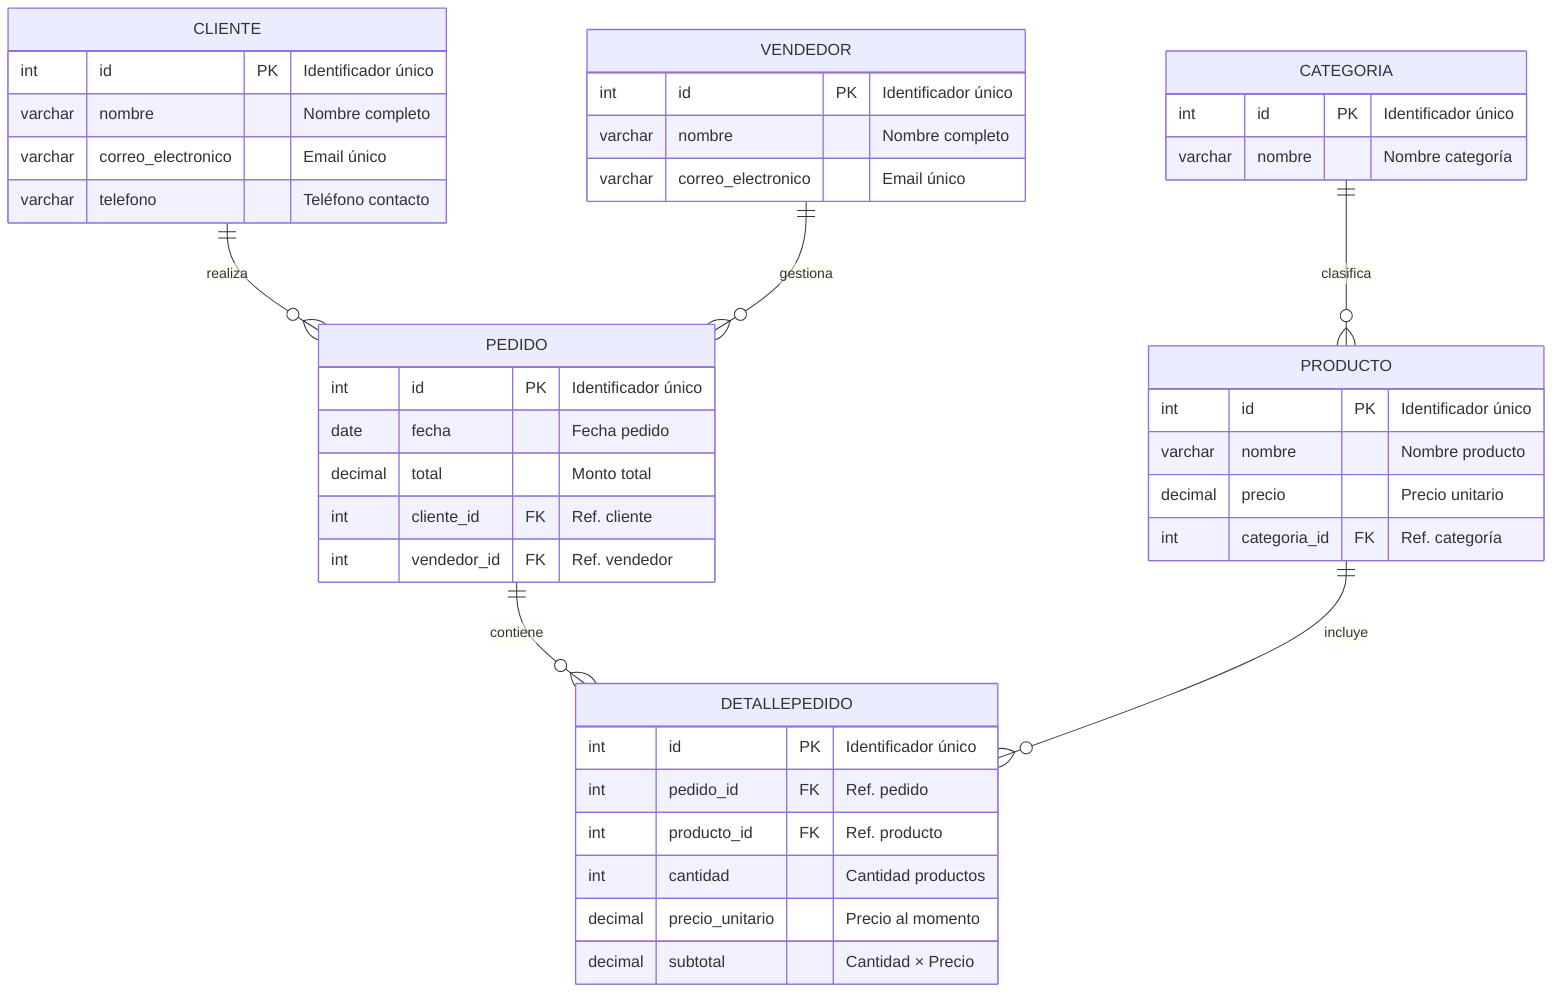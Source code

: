 erDiagram
    CLIENTE {
        int id PK "Identificador único"
        varchar nombre "Nombre completo"
        varchar correo_electronico "Email único"
        varchar telefono "Teléfono contacto"
    }
    
    CATEGORIA {
        int id PK "Identificador único"
        varchar nombre "Nombre categoría"
    }
    
    PRODUCTO {
        int id PK "Identificador único"
        varchar nombre "Nombre producto"
        decimal precio "Precio unitario"
        int categoria_id FK "Ref. categoría"
    }
    
    VENDEDOR {
        int id PK "Identificador único"
        varchar nombre "Nombre completo"
        varchar correo_electronico "Email único"
    }
    
    PEDIDO {
        int id PK "Identificador único"
        date fecha "Fecha pedido"
        decimal total "Monto total"
        int cliente_id FK "Ref. cliente"
        int vendedor_id FK "Ref. vendedor"
    }
    
    DETALLEPEDIDO {
        int id PK "Identificador único"
        int pedido_id FK "Ref. pedido"
        int producto_id FK "Ref. producto"
        int cantidad "Cantidad productos"
        decimal precio_unitario "Precio al momento"
        decimal subtotal "Cantidad × Precio"
    }
    
    %% Relationships
    CLIENTE ||--o{ PEDIDO : realiza
    VENDEDOR ||--o{ PEDIDO : gestiona
    CATEGORIA ||--o{ PRODUCTO : clasifica
    PEDIDO ||--o{ DETALLEPEDIDO : contiene
    PRODUCTO ||--o{ DETALLEPEDIDO : incluye